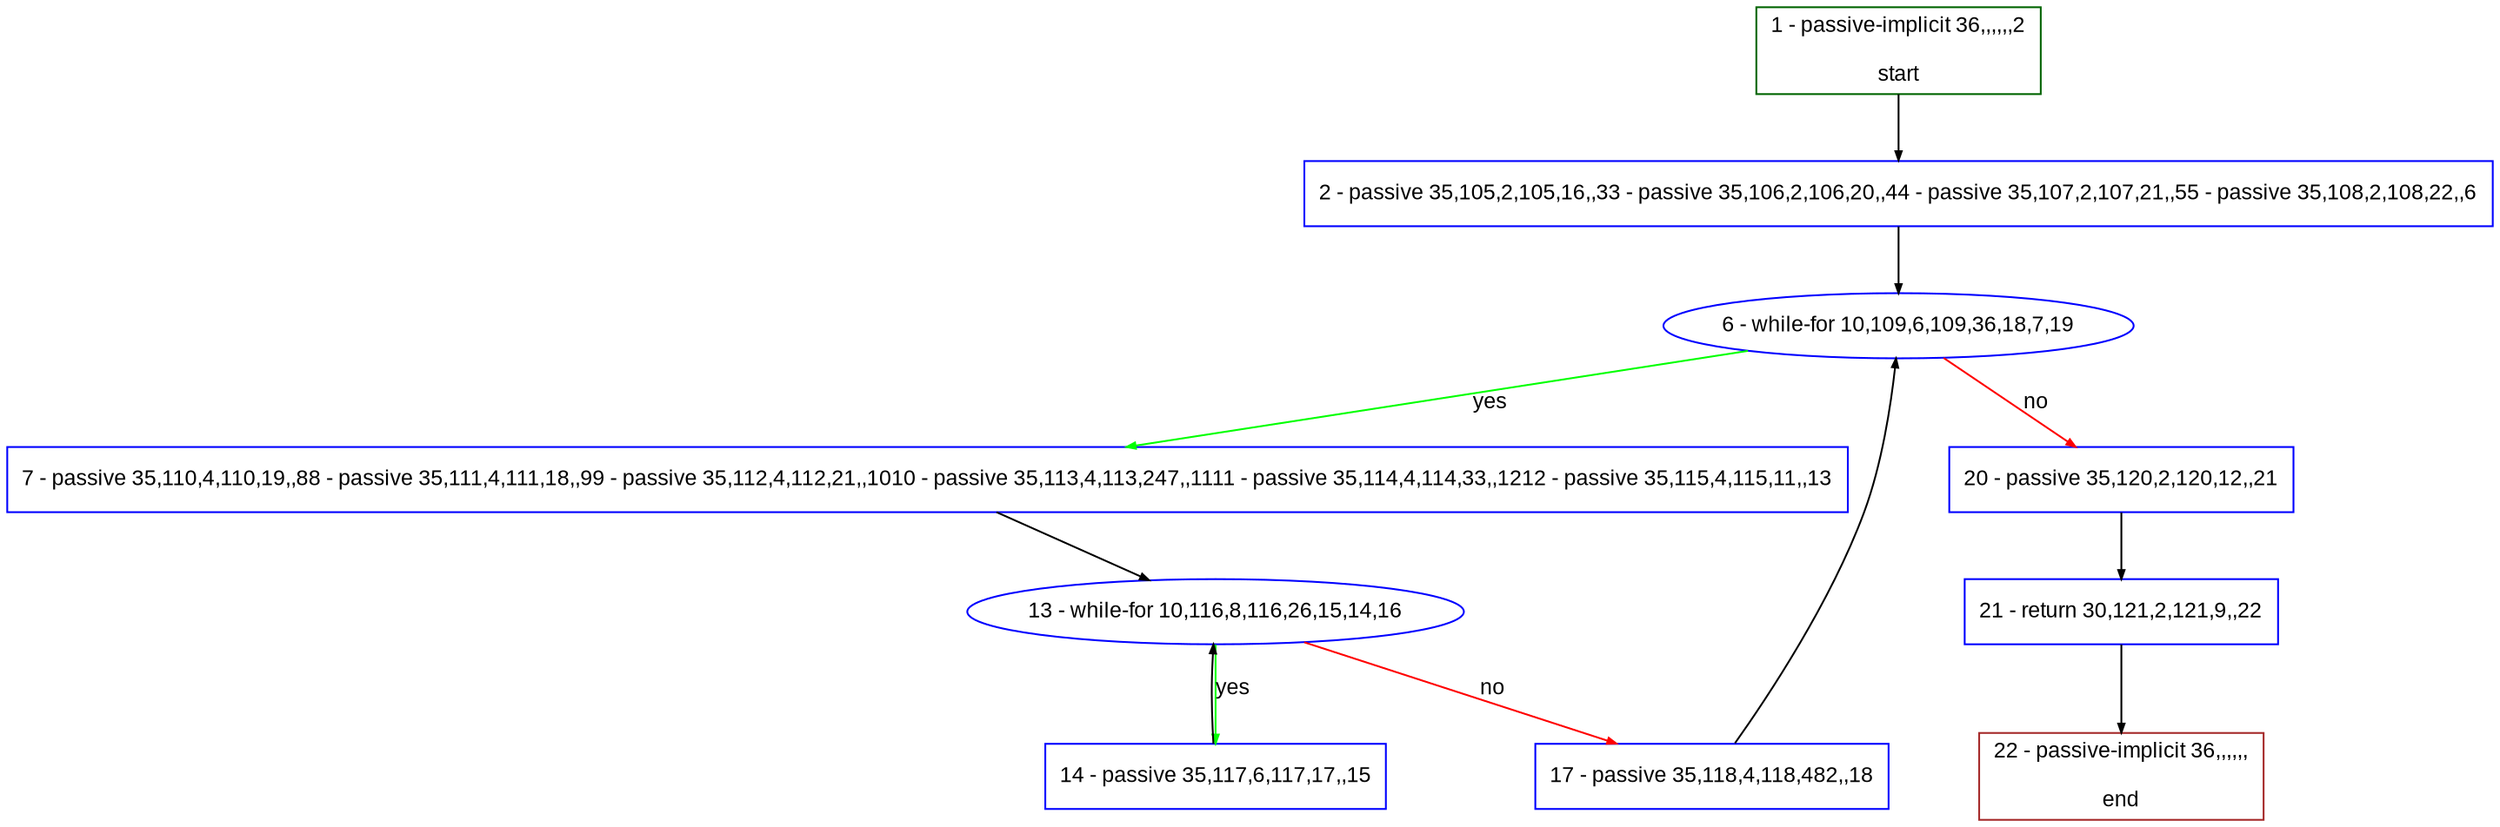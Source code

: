 digraph "" {
  graph [pack="true", label="", fontsize="12", packmode="clust", fontname="Arial", fillcolor="#FFFFCC", bgcolor="white", style="rounded,filled", compound="true"];
  node [node_initialized="no", label="", color="grey", fontsize="12", fillcolor="white", fontname="Arial", style="filled", shape="rectangle", compound="true", fixedsize="false"];
  edge [fontcolor="black", arrowhead="normal", arrowtail="none", arrowsize="0.5", ltail="", label="", color="black", fontsize="12", lhead="", fontname="Arial", dir="forward", compound="true"];
  __N1 [label="2 - passive 35,105,2,105,16,,33 - passive 35,106,2,106,20,,44 - passive 35,107,2,107,21,,55 - passive 35,108,2,108,22,,6", color="#0000ff", fillcolor="#ffffff", style="filled", shape="box"];
  __N2 [label="1 - passive-implicit 36,,,,,,2\n\nstart", color="#006400", fillcolor="#ffffff", style="filled", shape="box"];
  __N3 [label="6 - while-for 10,109,6,109,36,18,7,19", color="#0000ff", fillcolor="#ffffff", style="filled", shape="oval"];
  __N4 [label="7 - passive 35,110,4,110,19,,88 - passive 35,111,4,111,18,,99 - passive 35,112,4,112,21,,1010 - passive 35,113,4,113,247,,1111 - passive 35,114,4,114,33,,1212 - passive 35,115,4,115,11,,13", color="#0000ff", fillcolor="#ffffff", style="filled", shape="box"];
  __N5 [label="20 - passive 35,120,2,120,12,,21", color="#0000ff", fillcolor="#ffffff", style="filled", shape="box"];
  __N6 [label="13 - while-for 10,116,8,116,26,15,14,16", color="#0000ff", fillcolor="#ffffff", style="filled", shape="oval"];
  __N7 [label="14 - passive 35,117,6,117,17,,15", color="#0000ff", fillcolor="#ffffff", style="filled", shape="box"];
  __N8 [label="17 - passive 35,118,4,118,482,,18", color="#0000ff", fillcolor="#ffffff", style="filled", shape="box"];
  __N9 [label="21 - return 30,121,2,121,9,,22", color="#0000ff", fillcolor="#ffffff", style="filled", shape="box"];
  __N10 [label="22 - passive-implicit 36,,,,,,\n\nend", color="#a52a2a", fillcolor="#ffffff", style="filled", shape="box"];
  __N2 -> __N1 [arrowhead="normal", arrowtail="none", color="#000000", label="", dir="forward"];
  __N1 -> __N3 [arrowhead="normal", arrowtail="none", color="#000000", label="", dir="forward"];
  __N3 -> __N4 [arrowhead="normal", arrowtail="none", color="#00ff00", label="yes", dir="forward"];
  __N3 -> __N5 [arrowhead="normal", arrowtail="none", color="#ff0000", label="no", dir="forward"];
  __N4 -> __N6 [arrowhead="normal", arrowtail="none", color="#000000", label="", dir="forward"];
  __N6 -> __N7 [arrowhead="normal", arrowtail="none", color="#00ff00", label="yes", dir="forward"];
  __N7 -> __N6 [arrowhead="normal", arrowtail="none", color="#000000", label="", dir="forward"];
  __N6 -> __N8 [arrowhead="normal", arrowtail="none", color="#ff0000", label="no", dir="forward"];
  __N8 -> __N3 [arrowhead="normal", arrowtail="none", color="#000000", label="", dir="forward"];
  __N5 -> __N9 [arrowhead="normal", arrowtail="none", color="#000000", label="", dir="forward"];
  __N9 -> __N10 [arrowhead="normal", arrowtail="none", color="#000000", label="", dir="forward"];
}

